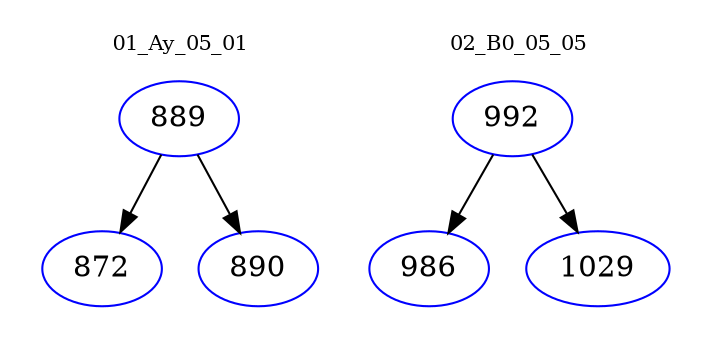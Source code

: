 digraph{
subgraph cluster_0 {
color = white
label = "01_Ay_05_01";
fontsize=10;
T0_889 [label="889", color="blue"]
T0_889 -> T0_872 [color="black"]
T0_872 [label="872", color="blue"]
T0_889 -> T0_890 [color="black"]
T0_890 [label="890", color="blue"]
}
subgraph cluster_1 {
color = white
label = "02_B0_05_05";
fontsize=10;
T1_992 [label="992", color="blue"]
T1_992 -> T1_986 [color="black"]
T1_986 [label="986", color="blue"]
T1_992 -> T1_1029 [color="black"]
T1_1029 [label="1029", color="blue"]
}
}
